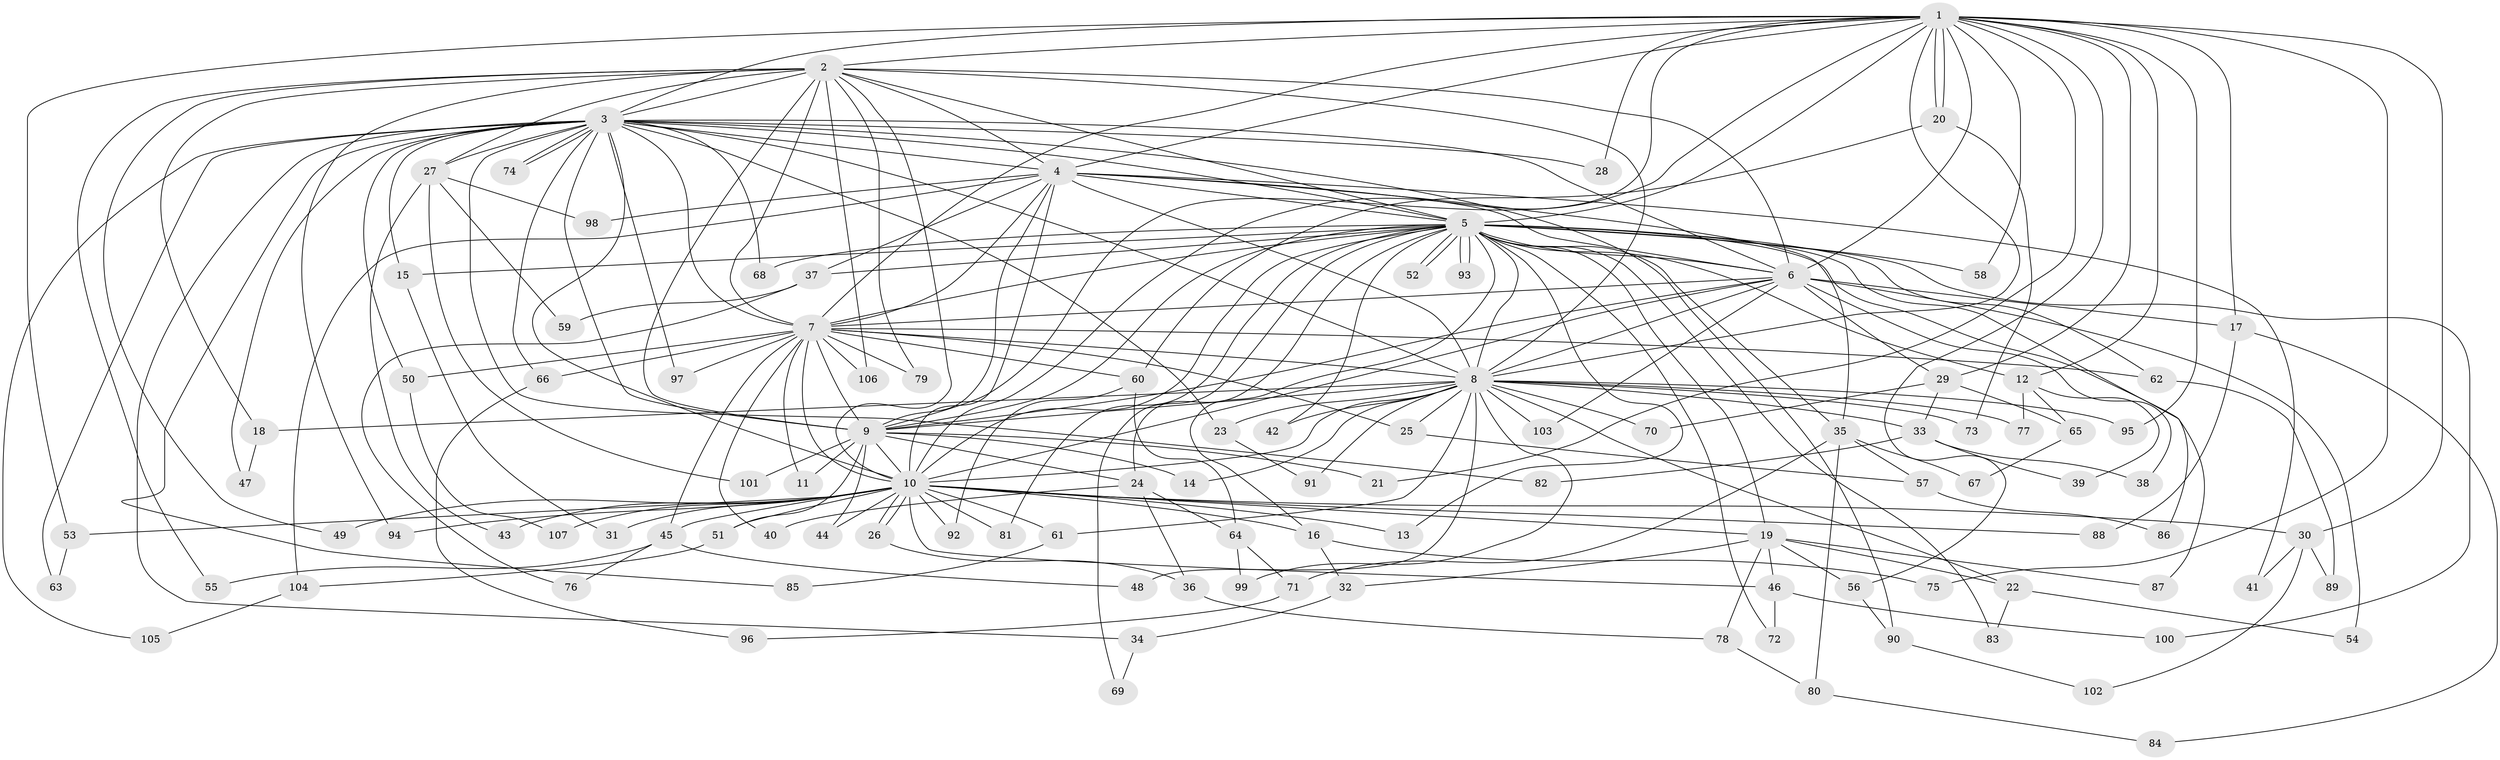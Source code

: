 // coarse degree distribution, {19: 0.0125, 13: 0.0125, 24: 0.0125, 12: 0.0125, 25: 0.0125, 26: 0.0125, 32: 0.0125, 16: 0.0125, 2: 0.525, 5: 0.05, 4: 0.0875, 3: 0.175, 9: 0.0125, 6: 0.025, 7: 0.0125, 1: 0.0125}
// Generated by graph-tools (version 1.1) at 2025/41/03/06/25 10:41:34]
// undirected, 107 vertices, 239 edges
graph export_dot {
graph [start="1"]
  node [color=gray90,style=filled];
  1;
  2;
  3;
  4;
  5;
  6;
  7;
  8;
  9;
  10;
  11;
  12;
  13;
  14;
  15;
  16;
  17;
  18;
  19;
  20;
  21;
  22;
  23;
  24;
  25;
  26;
  27;
  28;
  29;
  30;
  31;
  32;
  33;
  34;
  35;
  36;
  37;
  38;
  39;
  40;
  41;
  42;
  43;
  44;
  45;
  46;
  47;
  48;
  49;
  50;
  51;
  52;
  53;
  54;
  55;
  56;
  57;
  58;
  59;
  60;
  61;
  62;
  63;
  64;
  65;
  66;
  67;
  68;
  69;
  70;
  71;
  72;
  73;
  74;
  75;
  76;
  77;
  78;
  79;
  80;
  81;
  82;
  83;
  84;
  85;
  86;
  87;
  88;
  89;
  90;
  91;
  92;
  93;
  94;
  95;
  96;
  97;
  98;
  99;
  100;
  101;
  102;
  103;
  104;
  105;
  106;
  107;
  1 -- 2;
  1 -- 3;
  1 -- 4;
  1 -- 5;
  1 -- 6;
  1 -- 7;
  1 -- 8;
  1 -- 9;
  1 -- 10;
  1 -- 12;
  1 -- 17;
  1 -- 20;
  1 -- 20;
  1 -- 21;
  1 -- 28;
  1 -- 29;
  1 -- 30;
  1 -- 53;
  1 -- 56;
  1 -- 58;
  1 -- 75;
  1 -- 95;
  2 -- 3;
  2 -- 4;
  2 -- 5;
  2 -- 6;
  2 -- 7;
  2 -- 8;
  2 -- 9;
  2 -- 10;
  2 -- 18;
  2 -- 27;
  2 -- 49;
  2 -- 55;
  2 -- 79;
  2 -- 94;
  2 -- 106;
  3 -- 4;
  3 -- 5;
  3 -- 6;
  3 -- 7;
  3 -- 8;
  3 -- 9;
  3 -- 10;
  3 -- 15;
  3 -- 23;
  3 -- 27;
  3 -- 28;
  3 -- 34;
  3 -- 47;
  3 -- 50;
  3 -- 63;
  3 -- 66;
  3 -- 68;
  3 -- 74;
  3 -- 74;
  3 -- 82;
  3 -- 85;
  3 -- 90;
  3 -- 97;
  3 -- 105;
  4 -- 5;
  4 -- 6;
  4 -- 7;
  4 -- 8;
  4 -- 9;
  4 -- 10;
  4 -- 35;
  4 -- 37;
  4 -- 41;
  4 -- 98;
  4 -- 104;
  5 -- 6;
  5 -- 7;
  5 -- 8;
  5 -- 9;
  5 -- 10;
  5 -- 12;
  5 -- 13;
  5 -- 15;
  5 -- 16;
  5 -- 19;
  5 -- 24;
  5 -- 35;
  5 -- 37;
  5 -- 42;
  5 -- 52;
  5 -- 52;
  5 -- 58;
  5 -- 62;
  5 -- 68;
  5 -- 69;
  5 -- 72;
  5 -- 81;
  5 -- 83;
  5 -- 86;
  5 -- 87;
  5 -- 93;
  5 -- 93;
  5 -- 100;
  6 -- 7;
  6 -- 8;
  6 -- 9;
  6 -- 10;
  6 -- 17;
  6 -- 29;
  6 -- 38;
  6 -- 54;
  6 -- 103;
  7 -- 8;
  7 -- 9;
  7 -- 10;
  7 -- 11;
  7 -- 25;
  7 -- 40;
  7 -- 45;
  7 -- 50;
  7 -- 60;
  7 -- 62;
  7 -- 66;
  7 -- 79;
  7 -- 97;
  7 -- 106;
  8 -- 9;
  8 -- 10;
  8 -- 14;
  8 -- 18;
  8 -- 22;
  8 -- 23;
  8 -- 25;
  8 -- 33;
  8 -- 42;
  8 -- 48;
  8 -- 61;
  8 -- 70;
  8 -- 73;
  8 -- 77;
  8 -- 91;
  8 -- 95;
  8 -- 99;
  8 -- 103;
  9 -- 10;
  9 -- 11;
  9 -- 14;
  9 -- 21;
  9 -- 24;
  9 -- 44;
  9 -- 51;
  9 -- 101;
  10 -- 13;
  10 -- 16;
  10 -- 19;
  10 -- 26;
  10 -- 26;
  10 -- 30;
  10 -- 31;
  10 -- 43;
  10 -- 44;
  10 -- 45;
  10 -- 46;
  10 -- 49;
  10 -- 51;
  10 -- 53;
  10 -- 61;
  10 -- 81;
  10 -- 88;
  10 -- 92;
  10 -- 94;
  10 -- 107;
  12 -- 39;
  12 -- 65;
  12 -- 77;
  15 -- 31;
  16 -- 32;
  16 -- 75;
  17 -- 84;
  17 -- 88;
  18 -- 47;
  19 -- 22;
  19 -- 32;
  19 -- 46;
  19 -- 56;
  19 -- 78;
  19 -- 87;
  20 -- 60;
  20 -- 73;
  22 -- 54;
  22 -- 83;
  23 -- 91;
  24 -- 36;
  24 -- 40;
  24 -- 64;
  25 -- 57;
  26 -- 36;
  27 -- 43;
  27 -- 59;
  27 -- 98;
  27 -- 101;
  29 -- 33;
  29 -- 65;
  29 -- 70;
  30 -- 41;
  30 -- 89;
  30 -- 102;
  32 -- 34;
  33 -- 38;
  33 -- 39;
  33 -- 82;
  34 -- 69;
  35 -- 57;
  35 -- 67;
  35 -- 71;
  35 -- 80;
  36 -- 78;
  37 -- 59;
  37 -- 76;
  45 -- 48;
  45 -- 55;
  45 -- 76;
  46 -- 72;
  46 -- 100;
  50 -- 107;
  51 -- 104;
  53 -- 63;
  56 -- 90;
  57 -- 86;
  60 -- 64;
  60 -- 92;
  61 -- 85;
  62 -- 89;
  64 -- 71;
  64 -- 99;
  65 -- 67;
  66 -- 96;
  71 -- 96;
  78 -- 80;
  80 -- 84;
  90 -- 102;
  104 -- 105;
}
